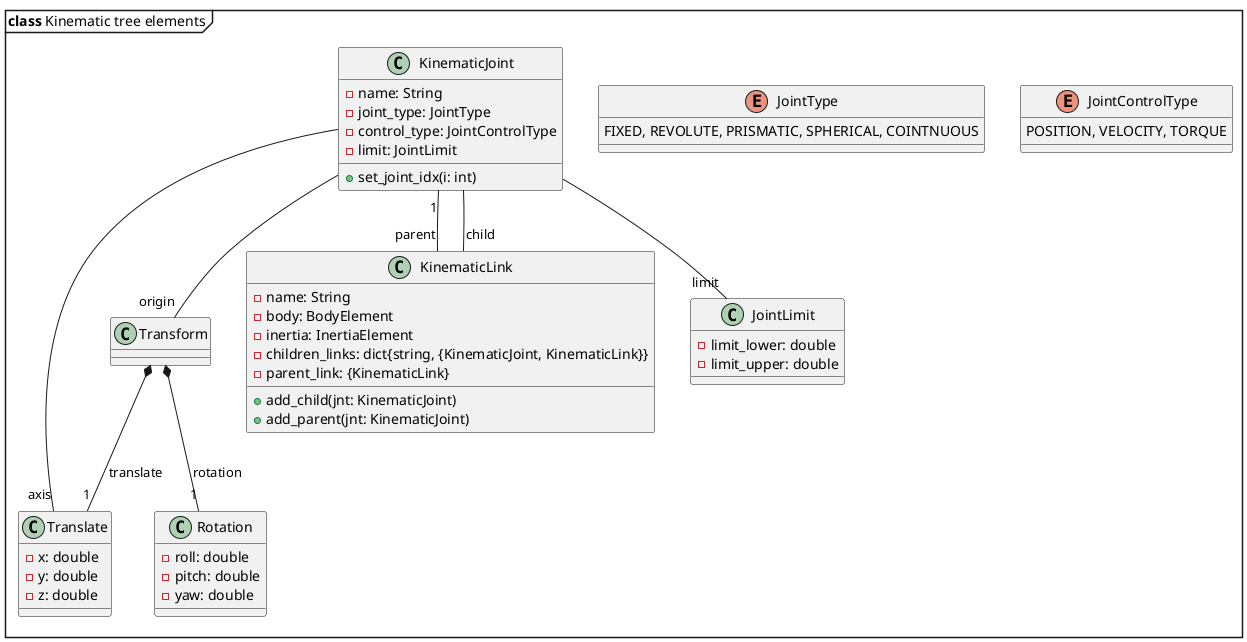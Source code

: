@startuml
'https://plantuml.com/class-diagram

mainframe **class** Kinematic tree elements

class Translate {
    -x: double
    -y: double
    -z: double
}

class Rotation {
    -roll: double
    -pitch: double
    -yaw: double
}

class Transform {

}

Transform *-- "1" Translate: translate
Transform *-- "1" Rotation: rotation

class KinematicLink {
    -name: String
    -body: BodyElement
    -inertia: InertiaElement
    -children_links: dict{string, {KinematicJoint, KinematicLink}}
    -parent_link: {KinematicLink}
    +add_child(jnt: KinematicJoint)
    +add_parent(jnt: KinematicJoint)
}

class KinematicJoint {
    -name: String
    -joint_type: JointType
    -control_type: JointControlType
    -limit: JointLimit
    +set_joint_idx(i: int)
}

class JointLimit {
    -limit_lower: double
    -limit_upper: double
}

enum JointType {
    FIXED, REVOLUTE, PRISMATIC, SPHERICAL, COINTNUOUS
}

enum JointControlType {
    POSITION, VELOCITY, TORQUE
}

KinematicJoint "1" -- "parent" KinematicLink
KinematicJoint -- "child" KinematicLink
KinematicJoint -- "axis" Translate
KinematicJoint -- "origin" Transform
KinematicJoint -- "limit" JointLimit

@enduml